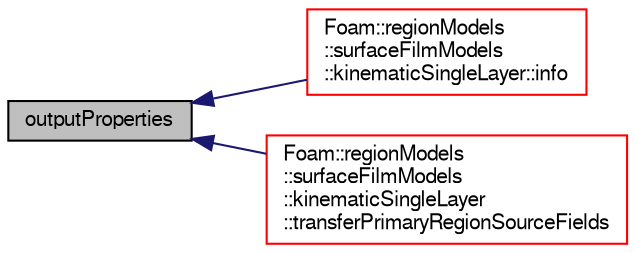 digraph "outputProperties"
{
  bgcolor="transparent";
  edge [fontname="FreeSans",fontsize="10",labelfontname="FreeSans",labelfontsize="10"];
  node [fontname="FreeSans",fontsize="10",shape=record];
  rankdir="LR";
  Node838 [label="outputProperties",height=0.2,width=0.4,color="black", fillcolor="grey75", style="filled", fontcolor="black"];
  Node838 -> Node839 [dir="back",color="midnightblue",fontsize="10",style="solid",fontname="FreeSans"];
  Node839 [label="Foam::regionModels\l::surfaceFilmModels\l::kinematicSingleLayer::info",height=0.2,width=0.4,color="red",URL="$a29042.html#ac1b66fe77173de9e5e8542b2823d6071",tooltip="Provide some feedback. "];
  Node838 -> Node841 [dir="back",color="midnightblue",fontsize="10",style="solid",fontname="FreeSans"];
  Node841 [label="Foam::regionModels\l::surfaceFilmModels\l::kinematicSingleLayer\l::transferPrimaryRegionSourceFields",height=0.2,width=0.4,color="red",URL="$a29042.html#ad280476804f72e6d48d182e2d0814a46",tooltip="Transfer source fields from the primary region to the film region. "];
}
